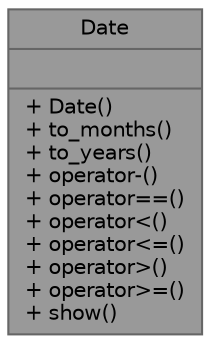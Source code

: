 digraph "Date"
{
 // LATEX_PDF_SIZE
  bgcolor="transparent";
  edge [fontname=Helvetica,fontsize=10,labelfontname=Helvetica,labelfontsize=10];
  node [fontname=Helvetica,fontsize=10,shape=box,height=0.2,width=0.4];
  Node1 [shape=record,label="{Date\n||+ Date()\l+ to_months()\l+ to_years()\l+ operator-()\l+ operator==()\l+ operator\<()\l+ operator\<=()\l+ operator\>()\l+ operator\>=()\l+ show()\l}",height=0.2,width=0.4,color="gray40", fillcolor="grey60", style="filled", fontcolor="black",tooltip=" "];
}
